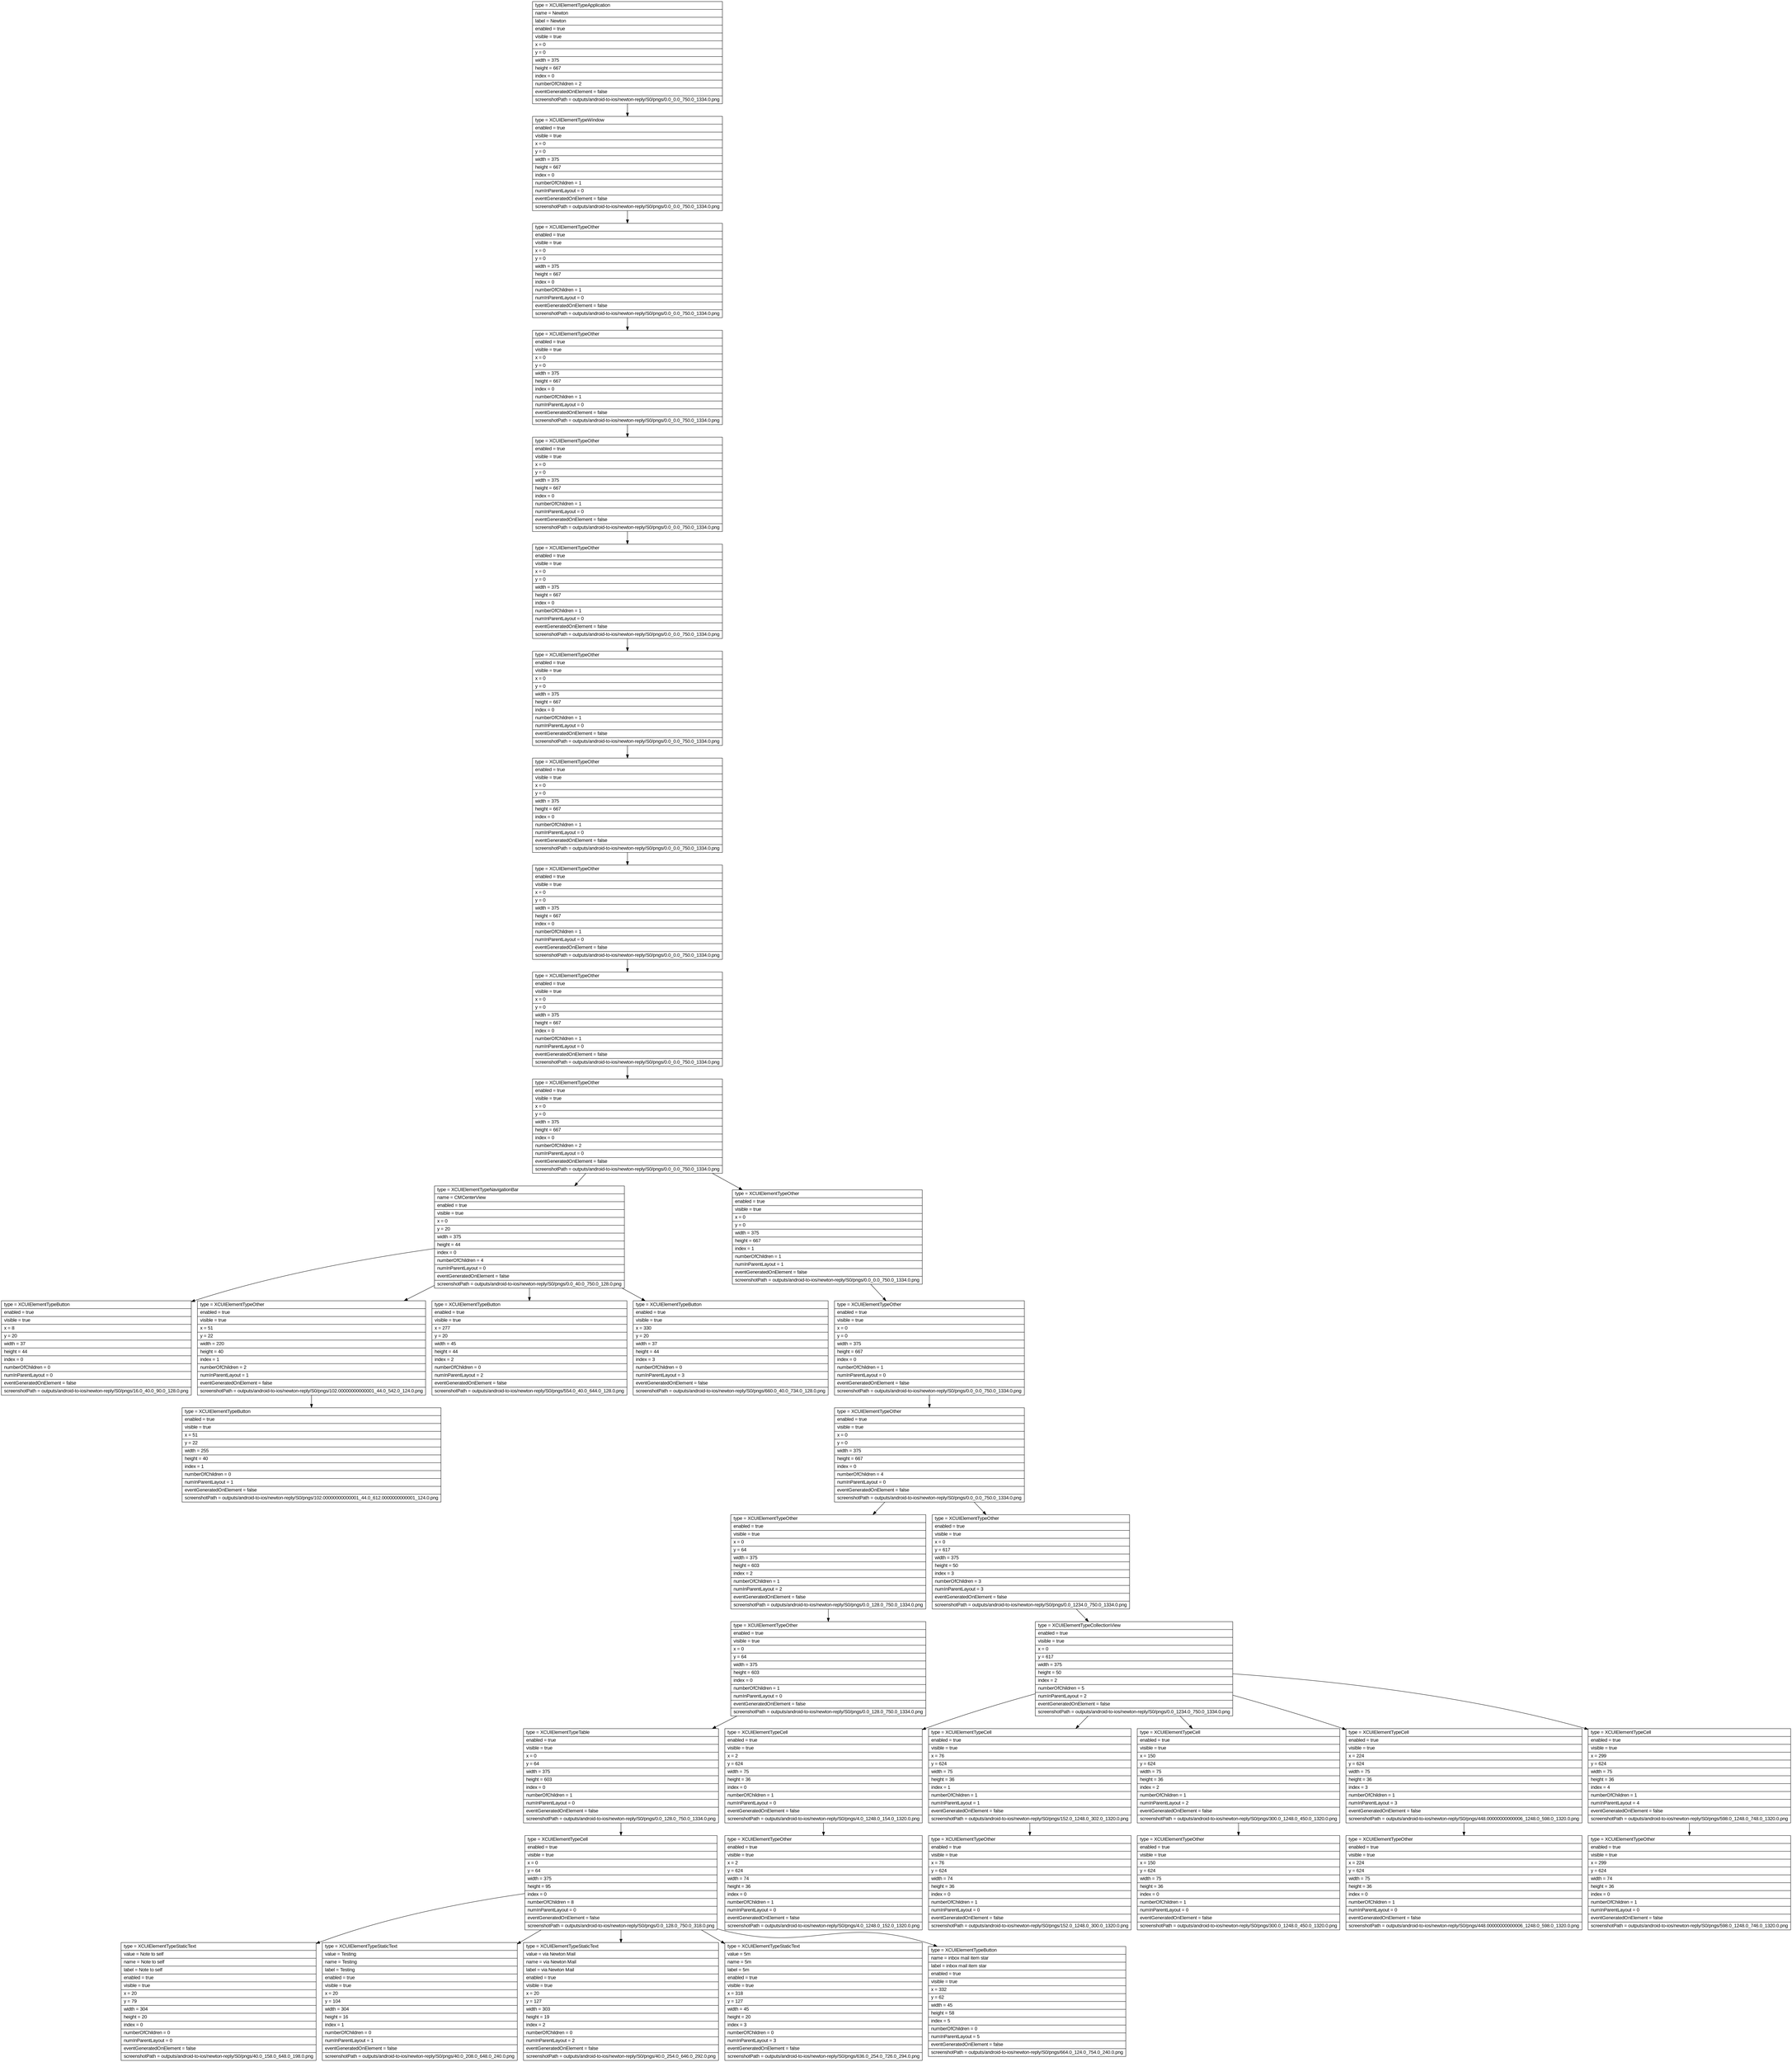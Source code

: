 digraph Layout {

	node [shape=record fontname=Arial];

	0	[label="{type = XCUIElementTypeApplication\l|name = Newton\l|label = Newton\l|enabled = true\l|visible = true\l|x = 0\l|y = 0\l|width = 375\l|height = 667\l|index = 0\l|numberOfChildren = 2\l|eventGeneratedOnElement = false \l|screenshotPath = outputs/android-to-ios/newton-reply/S0/pngs/0.0_0.0_750.0_1334.0.png\l}"]
	1	[label="{type = XCUIElementTypeWindow\l|enabled = true\l|visible = true\l|x = 0\l|y = 0\l|width = 375\l|height = 667\l|index = 0\l|numberOfChildren = 1\l|numInParentLayout = 0\l|eventGeneratedOnElement = false \l|screenshotPath = outputs/android-to-ios/newton-reply/S0/pngs/0.0_0.0_750.0_1334.0.png\l}"]
	2	[label="{type = XCUIElementTypeOther\l|enabled = true\l|visible = true\l|x = 0\l|y = 0\l|width = 375\l|height = 667\l|index = 0\l|numberOfChildren = 1\l|numInParentLayout = 0\l|eventGeneratedOnElement = false \l|screenshotPath = outputs/android-to-ios/newton-reply/S0/pngs/0.0_0.0_750.0_1334.0.png\l}"]
	3	[label="{type = XCUIElementTypeOther\l|enabled = true\l|visible = true\l|x = 0\l|y = 0\l|width = 375\l|height = 667\l|index = 0\l|numberOfChildren = 1\l|numInParentLayout = 0\l|eventGeneratedOnElement = false \l|screenshotPath = outputs/android-to-ios/newton-reply/S0/pngs/0.0_0.0_750.0_1334.0.png\l}"]
	4	[label="{type = XCUIElementTypeOther\l|enabled = true\l|visible = true\l|x = 0\l|y = 0\l|width = 375\l|height = 667\l|index = 0\l|numberOfChildren = 1\l|numInParentLayout = 0\l|eventGeneratedOnElement = false \l|screenshotPath = outputs/android-to-ios/newton-reply/S0/pngs/0.0_0.0_750.0_1334.0.png\l}"]
	5	[label="{type = XCUIElementTypeOther\l|enabled = true\l|visible = true\l|x = 0\l|y = 0\l|width = 375\l|height = 667\l|index = 0\l|numberOfChildren = 1\l|numInParentLayout = 0\l|eventGeneratedOnElement = false \l|screenshotPath = outputs/android-to-ios/newton-reply/S0/pngs/0.0_0.0_750.0_1334.0.png\l}"]
	6	[label="{type = XCUIElementTypeOther\l|enabled = true\l|visible = true\l|x = 0\l|y = 0\l|width = 375\l|height = 667\l|index = 0\l|numberOfChildren = 1\l|numInParentLayout = 0\l|eventGeneratedOnElement = false \l|screenshotPath = outputs/android-to-ios/newton-reply/S0/pngs/0.0_0.0_750.0_1334.0.png\l}"]
	7	[label="{type = XCUIElementTypeOther\l|enabled = true\l|visible = true\l|x = 0\l|y = 0\l|width = 375\l|height = 667\l|index = 0\l|numberOfChildren = 1\l|numInParentLayout = 0\l|eventGeneratedOnElement = false \l|screenshotPath = outputs/android-to-ios/newton-reply/S0/pngs/0.0_0.0_750.0_1334.0.png\l}"]
	8	[label="{type = XCUIElementTypeOther\l|enabled = true\l|visible = true\l|x = 0\l|y = 0\l|width = 375\l|height = 667\l|index = 0\l|numberOfChildren = 1\l|numInParentLayout = 0\l|eventGeneratedOnElement = false \l|screenshotPath = outputs/android-to-ios/newton-reply/S0/pngs/0.0_0.0_750.0_1334.0.png\l}"]
	9	[label="{type = XCUIElementTypeOther\l|enabled = true\l|visible = true\l|x = 0\l|y = 0\l|width = 375\l|height = 667\l|index = 0\l|numberOfChildren = 1\l|numInParentLayout = 0\l|eventGeneratedOnElement = false \l|screenshotPath = outputs/android-to-ios/newton-reply/S0/pngs/0.0_0.0_750.0_1334.0.png\l}"]
	10	[label="{type = XCUIElementTypeOther\l|enabled = true\l|visible = true\l|x = 0\l|y = 0\l|width = 375\l|height = 667\l|index = 0\l|numberOfChildren = 2\l|numInParentLayout = 0\l|eventGeneratedOnElement = false \l|screenshotPath = outputs/android-to-ios/newton-reply/S0/pngs/0.0_0.0_750.0_1334.0.png\l}"]
	11	[label="{type = XCUIElementTypeNavigationBar\l|name = CMCenterView\l|enabled = true\l|visible = true\l|x = 0\l|y = 20\l|width = 375\l|height = 44\l|index = 0\l|numberOfChildren = 4\l|numInParentLayout = 0\l|eventGeneratedOnElement = false \l|screenshotPath = outputs/android-to-ios/newton-reply/S0/pngs/0.0_40.0_750.0_128.0.png\l}"]
	12	[label="{type = XCUIElementTypeOther\l|enabled = true\l|visible = true\l|x = 0\l|y = 0\l|width = 375\l|height = 667\l|index = 1\l|numberOfChildren = 1\l|numInParentLayout = 1\l|eventGeneratedOnElement = false \l|screenshotPath = outputs/android-to-ios/newton-reply/S0/pngs/0.0_0.0_750.0_1334.0.png\l}"]
	13	[label="{type = XCUIElementTypeButton\l|enabled = true\l|visible = true\l|x = 8\l|y = 20\l|width = 37\l|height = 44\l|index = 0\l|numberOfChildren = 0\l|numInParentLayout = 0\l|eventGeneratedOnElement = false \l|screenshotPath = outputs/android-to-ios/newton-reply/S0/pngs/16.0_40.0_90.0_128.0.png\l}"]
	14	[label="{type = XCUIElementTypeOther\l|enabled = true\l|visible = true\l|x = 51\l|y = 22\l|width = 220\l|height = 40\l|index = 1\l|numberOfChildren = 2\l|numInParentLayout = 1\l|eventGeneratedOnElement = false \l|screenshotPath = outputs/android-to-ios/newton-reply/S0/pngs/102.00000000000001_44.0_542.0_124.0.png\l}"]
	15	[label="{type = XCUIElementTypeButton\l|enabled = true\l|visible = true\l|x = 277\l|y = 20\l|width = 45\l|height = 44\l|index = 2\l|numberOfChildren = 0\l|numInParentLayout = 2\l|eventGeneratedOnElement = false \l|screenshotPath = outputs/android-to-ios/newton-reply/S0/pngs/554.0_40.0_644.0_128.0.png\l}"]
	16	[label="{type = XCUIElementTypeButton\l|enabled = true\l|visible = true\l|x = 330\l|y = 20\l|width = 37\l|height = 44\l|index = 3\l|numberOfChildren = 0\l|numInParentLayout = 3\l|eventGeneratedOnElement = false \l|screenshotPath = outputs/android-to-ios/newton-reply/S0/pngs/660.0_40.0_734.0_128.0.png\l}"]
	17	[label="{type = XCUIElementTypeOther\l|enabled = true\l|visible = true\l|x = 0\l|y = 0\l|width = 375\l|height = 667\l|index = 0\l|numberOfChildren = 1\l|numInParentLayout = 0\l|eventGeneratedOnElement = false \l|screenshotPath = outputs/android-to-ios/newton-reply/S0/pngs/0.0_0.0_750.0_1334.0.png\l}"]
	18	[label="{type = XCUIElementTypeButton\l|enabled = true\l|visible = true\l|x = 51\l|y = 22\l|width = 255\l|height = 40\l|index = 1\l|numberOfChildren = 0\l|numInParentLayout = 1\l|eventGeneratedOnElement = false \l|screenshotPath = outputs/android-to-ios/newton-reply/S0/pngs/102.00000000000001_44.0_612.0000000000001_124.0.png\l}"]
	19	[label="{type = XCUIElementTypeOther\l|enabled = true\l|visible = true\l|x = 0\l|y = 0\l|width = 375\l|height = 667\l|index = 0\l|numberOfChildren = 4\l|numInParentLayout = 0\l|eventGeneratedOnElement = false \l|screenshotPath = outputs/android-to-ios/newton-reply/S0/pngs/0.0_0.0_750.0_1334.0.png\l}"]
	20	[label="{type = XCUIElementTypeOther\l|enabled = true\l|visible = true\l|x = 0\l|y = 64\l|width = 375\l|height = 603\l|index = 2\l|numberOfChildren = 1\l|numInParentLayout = 2\l|eventGeneratedOnElement = false \l|screenshotPath = outputs/android-to-ios/newton-reply/S0/pngs/0.0_128.0_750.0_1334.0.png\l}"]
	21	[label="{type = XCUIElementTypeOther\l|enabled = true\l|visible = true\l|x = 0\l|y = 617\l|width = 375\l|height = 50\l|index = 3\l|numberOfChildren = 3\l|numInParentLayout = 3\l|eventGeneratedOnElement = false \l|screenshotPath = outputs/android-to-ios/newton-reply/S0/pngs/0.0_1234.0_750.0_1334.0.png\l}"]
	22	[label="{type = XCUIElementTypeOther\l|enabled = true\l|visible = true\l|x = 0\l|y = 64\l|width = 375\l|height = 603\l|index = 0\l|numberOfChildren = 1\l|numInParentLayout = 0\l|eventGeneratedOnElement = false \l|screenshotPath = outputs/android-to-ios/newton-reply/S0/pngs/0.0_128.0_750.0_1334.0.png\l}"]
	23	[label="{type = XCUIElementTypeCollectionView\l|enabled = true\l|visible = true\l|x = 0\l|y = 617\l|width = 375\l|height = 50\l|index = 2\l|numberOfChildren = 5\l|numInParentLayout = 2\l|eventGeneratedOnElement = false \l|screenshotPath = outputs/android-to-ios/newton-reply/S0/pngs/0.0_1234.0_750.0_1334.0.png\l}"]
	24	[label="{type = XCUIElementTypeTable\l|enabled = true\l|visible = true\l|x = 0\l|y = 64\l|width = 375\l|height = 603\l|index = 0\l|numberOfChildren = 1\l|numInParentLayout = 0\l|eventGeneratedOnElement = false \l|screenshotPath = outputs/android-to-ios/newton-reply/S0/pngs/0.0_128.0_750.0_1334.0.png\l}"]
	25	[label="{type = XCUIElementTypeCell\l|enabled = true\l|visible = true\l|x = 2\l|y = 624\l|width = 75\l|height = 36\l|index = 0\l|numberOfChildren = 1\l|numInParentLayout = 0\l|eventGeneratedOnElement = false \l|screenshotPath = outputs/android-to-ios/newton-reply/S0/pngs/4.0_1248.0_154.0_1320.0.png\l}"]
	26	[label="{type = XCUIElementTypeCell\l|enabled = true\l|visible = true\l|x = 76\l|y = 624\l|width = 75\l|height = 36\l|index = 1\l|numberOfChildren = 1\l|numInParentLayout = 1\l|eventGeneratedOnElement = false \l|screenshotPath = outputs/android-to-ios/newton-reply/S0/pngs/152.0_1248.0_302.0_1320.0.png\l}"]
	27	[label="{type = XCUIElementTypeCell\l|enabled = true\l|visible = true\l|x = 150\l|y = 624\l|width = 75\l|height = 36\l|index = 2\l|numberOfChildren = 1\l|numInParentLayout = 2\l|eventGeneratedOnElement = false \l|screenshotPath = outputs/android-to-ios/newton-reply/S0/pngs/300.0_1248.0_450.0_1320.0.png\l}"]
	28	[label="{type = XCUIElementTypeCell\l|enabled = true\l|visible = true\l|x = 224\l|y = 624\l|width = 75\l|height = 36\l|index = 3\l|numberOfChildren = 1\l|numInParentLayout = 3\l|eventGeneratedOnElement = false \l|screenshotPath = outputs/android-to-ios/newton-reply/S0/pngs/448.00000000000006_1248.0_598.0_1320.0.png\l}"]
	29	[label="{type = XCUIElementTypeCell\l|enabled = true\l|visible = true\l|x = 299\l|y = 624\l|width = 75\l|height = 36\l|index = 4\l|numberOfChildren = 1\l|numInParentLayout = 4\l|eventGeneratedOnElement = false \l|screenshotPath = outputs/android-to-ios/newton-reply/S0/pngs/598.0_1248.0_748.0_1320.0.png\l}"]
	30	[label="{type = XCUIElementTypeCell\l|enabled = true\l|visible = true\l|x = 0\l|y = 64\l|width = 375\l|height = 95\l|index = 0\l|numberOfChildren = 8\l|numInParentLayout = 0\l|eventGeneratedOnElement = false \l|screenshotPath = outputs/android-to-ios/newton-reply/S0/pngs/0.0_128.0_750.0_318.0.png\l}"]
	31	[label="{type = XCUIElementTypeOther\l|enabled = true\l|visible = true\l|x = 2\l|y = 624\l|width = 74\l|height = 36\l|index = 0\l|numberOfChildren = 1\l|numInParentLayout = 0\l|eventGeneratedOnElement = false \l|screenshotPath = outputs/android-to-ios/newton-reply/S0/pngs/4.0_1248.0_152.0_1320.0.png\l}"]
	32	[label="{type = XCUIElementTypeOther\l|enabled = true\l|visible = true\l|x = 76\l|y = 624\l|width = 74\l|height = 36\l|index = 0\l|numberOfChildren = 1\l|numInParentLayout = 0\l|eventGeneratedOnElement = false \l|screenshotPath = outputs/android-to-ios/newton-reply/S0/pngs/152.0_1248.0_300.0_1320.0.png\l}"]
	33	[label="{type = XCUIElementTypeOther\l|enabled = true\l|visible = true\l|x = 150\l|y = 624\l|width = 75\l|height = 36\l|index = 0\l|numberOfChildren = 1\l|numInParentLayout = 0\l|eventGeneratedOnElement = false \l|screenshotPath = outputs/android-to-ios/newton-reply/S0/pngs/300.0_1248.0_450.0_1320.0.png\l}"]
	34	[label="{type = XCUIElementTypeOther\l|enabled = true\l|visible = true\l|x = 224\l|y = 624\l|width = 75\l|height = 36\l|index = 0\l|numberOfChildren = 1\l|numInParentLayout = 0\l|eventGeneratedOnElement = false \l|screenshotPath = outputs/android-to-ios/newton-reply/S0/pngs/448.00000000000006_1248.0_598.0_1320.0.png\l}"]
	35	[label="{type = XCUIElementTypeOther\l|enabled = true\l|visible = true\l|x = 299\l|y = 624\l|width = 74\l|height = 36\l|index = 0\l|numberOfChildren = 1\l|numInParentLayout = 0\l|eventGeneratedOnElement = false \l|screenshotPath = outputs/android-to-ios/newton-reply/S0/pngs/598.0_1248.0_746.0_1320.0.png\l}"]
	36	[label="{type = XCUIElementTypeStaticText\l|value = Note to self\l|name = Note to self\l|label = Note to self\l|enabled = true\l|visible = true\l|x = 20\l|y = 79\l|width = 304\l|height = 20\l|index = 0\l|numberOfChildren = 0\l|numInParentLayout = 0\l|eventGeneratedOnElement = false \l|screenshotPath = outputs/android-to-ios/newton-reply/S0/pngs/40.0_158.0_648.0_198.0.png\l}"]
	37	[label="{type = XCUIElementTypeStaticText\l|value = Testing\l|name = Testing\l|label = Testing\l|enabled = true\l|visible = true\l|x = 20\l|y = 104\l|width = 304\l|height = 16\l|index = 1\l|numberOfChildren = 0\l|numInParentLayout = 1\l|eventGeneratedOnElement = false \l|screenshotPath = outputs/android-to-ios/newton-reply/S0/pngs/40.0_208.0_648.0_240.0.png\l}"]
	38	[label="{type = XCUIElementTypeStaticText\l|value = via Newton Mail\l|name = via Newton Mail\l|label = via Newton Mail\l|enabled = true\l|visible = true\l|x = 20\l|y = 127\l|width = 303\l|height = 19\l|index = 2\l|numberOfChildren = 0\l|numInParentLayout = 2\l|eventGeneratedOnElement = false \l|screenshotPath = outputs/android-to-ios/newton-reply/S0/pngs/40.0_254.0_646.0_292.0.png\l}"]
	39	[label="{type = XCUIElementTypeStaticText\l|value = 5m\l|name = 5m\l|label = 5m\l|enabled = true\l|visible = true\l|x = 318\l|y = 127\l|width = 45\l|height = 20\l|index = 3\l|numberOfChildren = 0\l|numInParentLayout = 3\l|eventGeneratedOnElement = false \l|screenshotPath = outputs/android-to-ios/newton-reply/S0/pngs/636.0_254.0_726.0_294.0.png\l}"]
	40	[label="{type = XCUIElementTypeButton\l|name = inbox mail item star\l|label = inbox mail item star\l|enabled = true\l|visible = true\l|x = 332\l|y = 62\l|width = 45\l|height = 58\l|index = 5\l|numberOfChildren = 0\l|numInParentLayout = 5\l|eventGeneratedOnElement = false \l|screenshotPath = outputs/android-to-ios/newton-reply/S0/pngs/664.0_124.0_754.0_240.0.png\l}"]


	0 -> 1
	1 -> 2
	2 -> 3
	3 -> 4
	4 -> 5
	5 -> 6
	6 -> 7
	7 -> 8
	8 -> 9
	9 -> 10
	10 -> 11
	10 -> 12
	11 -> 13
	11 -> 14
	11 -> 15
	11 -> 16
	12 -> 17
	14 -> 18
	17 -> 19
	19 -> 20
	19 -> 21
	20 -> 22
	21 -> 23
	22 -> 24
	23 -> 25
	23 -> 26
	23 -> 27
	23 -> 28
	23 -> 29
	24 -> 30
	25 -> 31
	26 -> 32
	27 -> 33
	28 -> 34
	29 -> 35
	30 -> 36
	30 -> 37
	30 -> 38
	30 -> 39
	30 -> 40


}